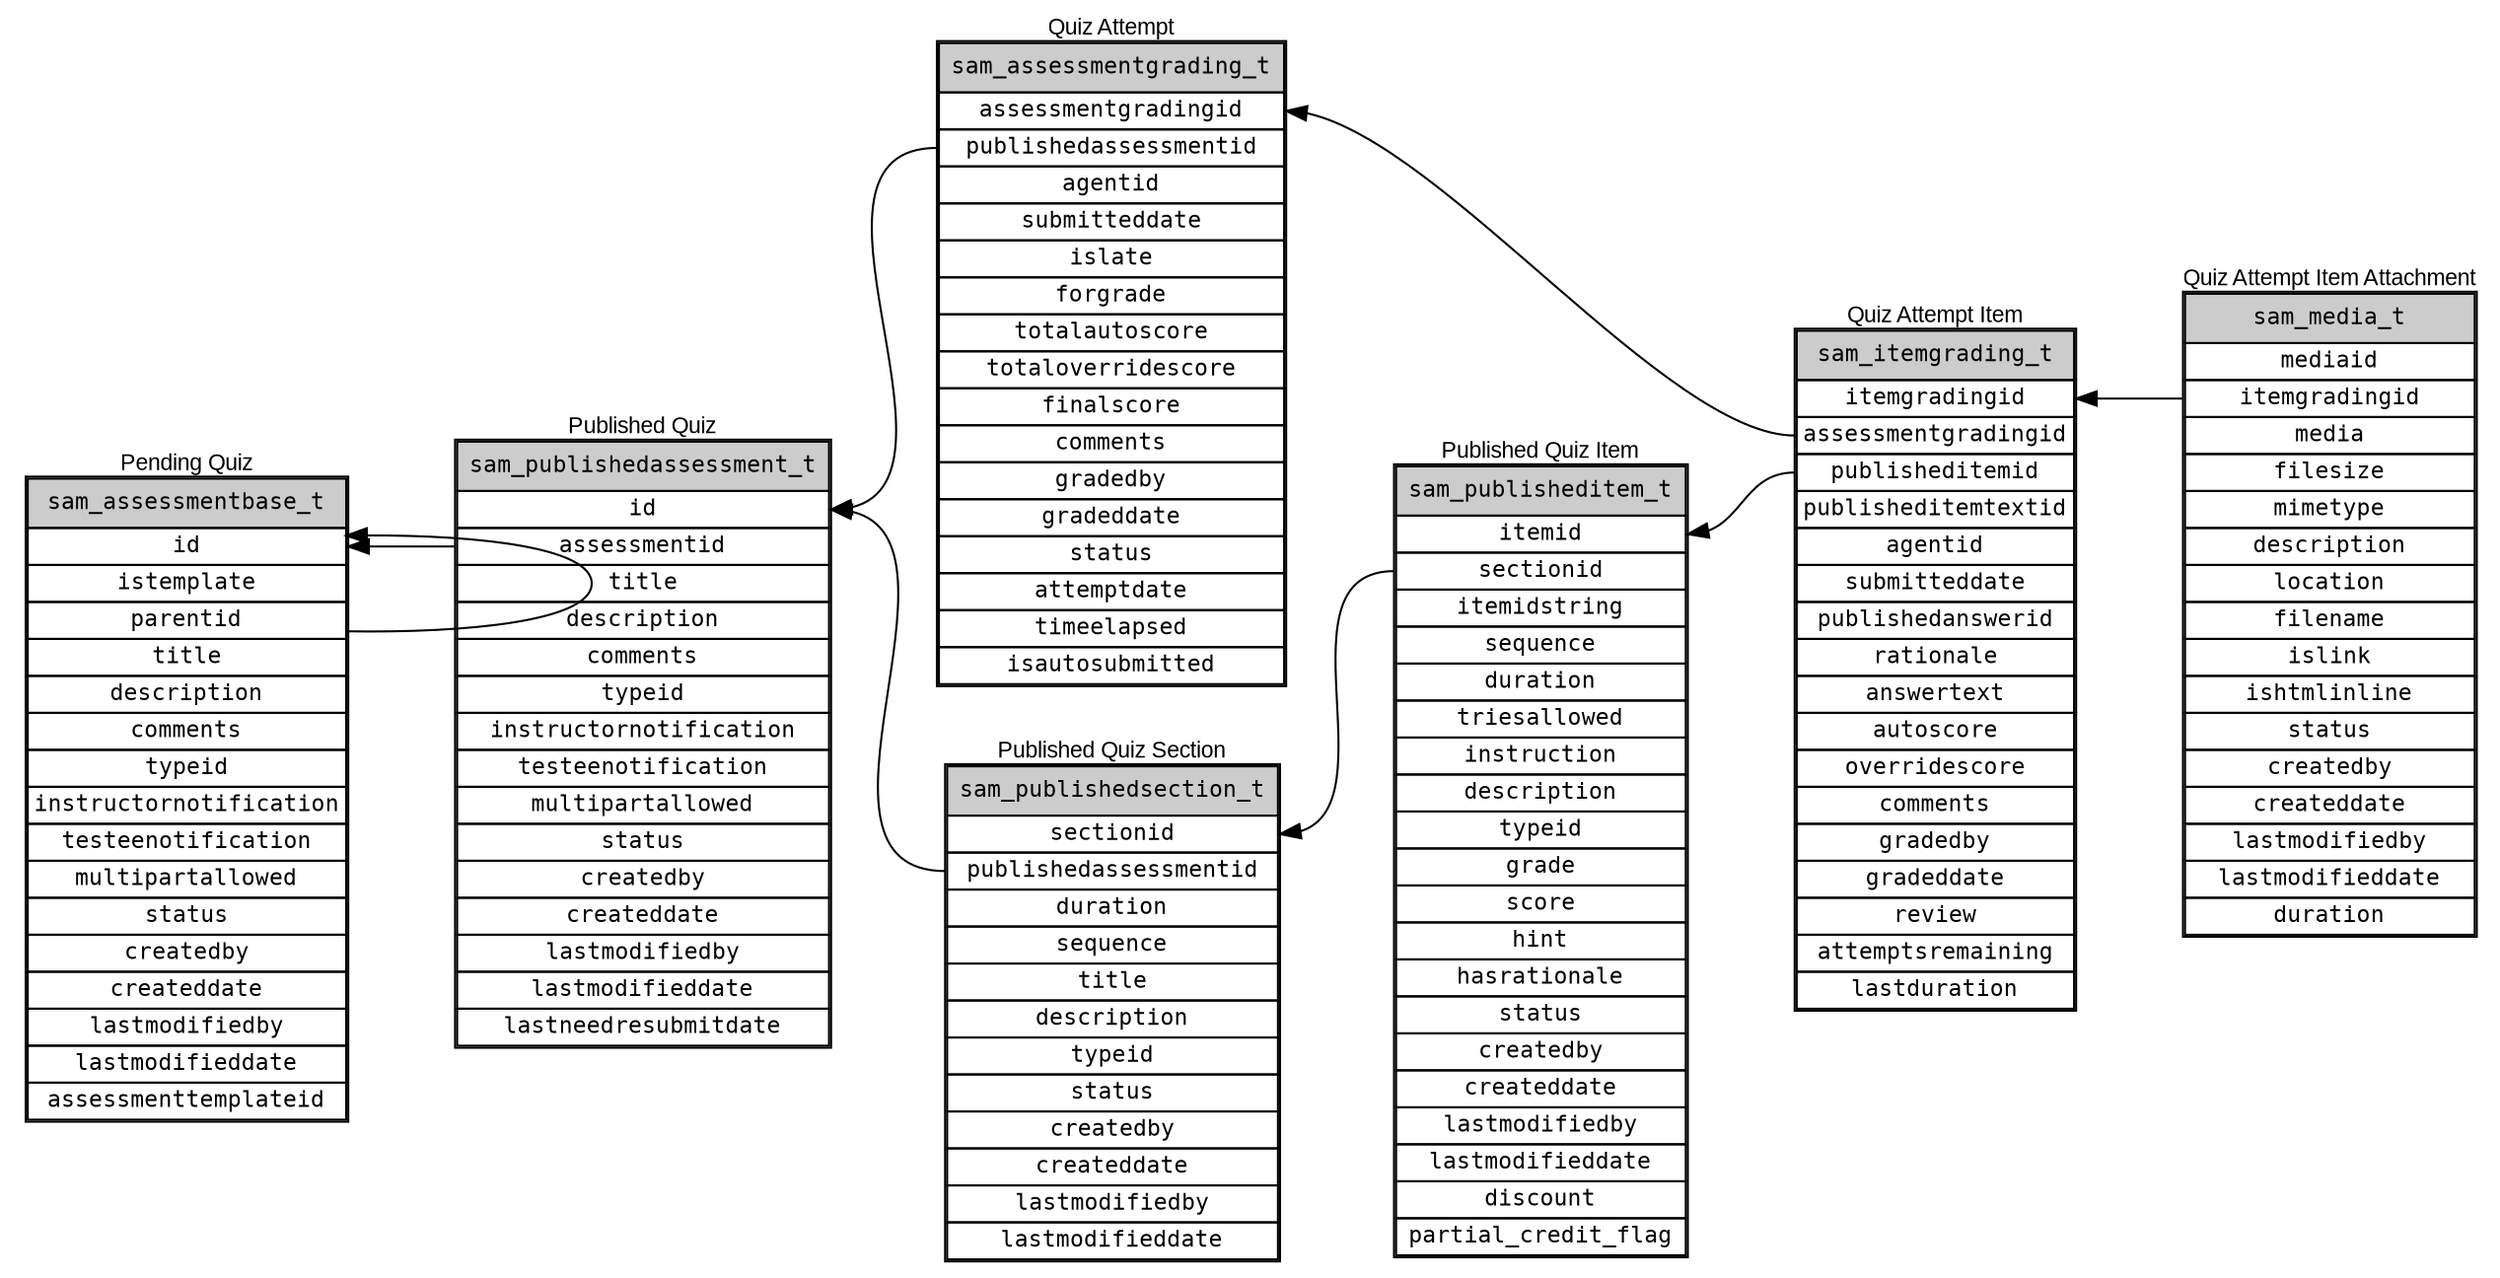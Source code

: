 digraph sam {
  graph [
    rankdir = "RL"
  ];

  node [
    shape = plaintext
    fontname = mono
    fontsize = 11
  ];

  "sam_assessmentbase_t" [
    label = <<table cellpadding="0" cellspacing="0" border="0"><tr><td><font face="Arial">Pending Quiz</font></td></tr><tr><td><table cellspacing="0"><tr><td bgcolor="gray80" cellpadding="5">sam_assessmentbase_t</td></tr><tr><td port="pk">id</td></tr><tr><td>istemplate</td></tr><tr><td port="parentid">parentid</td></tr><tr><td>title</td></tr><tr><td>description</td></tr><tr><td>comments</td></tr><tr><td>typeid</td></tr><tr><td>instructornotification</td></tr><tr><td>testeenotification</td></tr><tr><td>multipartallowed</td></tr><tr><td>status</td></tr><tr><td port="createdby">createdby</td></tr><tr><td>createddate</td></tr><tr><td port="lastmodifiedby">lastmodifiedby</td></tr><tr><td>lastmodifieddate</td></tr><tr><td>assessmenttemplateid</td></tr></table></td></tr></table>>
  ]

  "sam_publishedassessment_t" [
    label = <<table cellpadding="0" cellspacing="0" border="0"><tr><td><font face="Arial">Published Quiz</font></td></tr><tr><td><table cellspacing="0"><tr><td bgcolor="gray80" cellpadding="5">sam_publishedassessment_t</td></tr><tr><td port="pk">id</td></tr><tr><td port="assessmentid">assessmentid</td></tr><tr><td>title</td></tr><tr><td>description</td></tr><tr><td>comments</td></tr><tr><td>typeid</td></tr><tr><td>instructornotification</td></tr><tr><td>testeenotification</td></tr><tr><td>multipartallowed</td></tr><tr><td>status</td></tr><tr><td port="createdby">createdby</td></tr><tr><td>createddate</td></tr><tr><td port="lastmodifiedby">lastmodifiedby</td></tr><tr><td>lastmodifieddate</td></tr><tr><td>lastneedresubmitdate</td></tr></table></td></tr></table>>
  ]

  "sam_publishedsection_t" [
    label = <<table cellpadding="0" cellspacing="0" border="0"><tr><td><font face="Arial">Published Quiz Section</font></td></tr><tr><td><table cellspacing="0"><tr><td bgcolor="gray80" cellpadding="5">sam_publishedsection_t</td></tr><tr><td port="pk">sectionid</td></tr><tr><td port="publishedassessmentid">publishedassessmentid</td></tr><tr><td>duration</td></tr><tr><td>sequence</td></tr><tr><td>title</td></tr><tr><td>description</td></tr><tr><td>typeid</td></tr><tr><td>status</td></tr><tr><td port="createdby">createdby</td></tr><tr><td>createddate</td></tr><tr><td port="lastmodifiedby">lastmodifiedby</td></tr><tr><td>lastmodifieddate</td></tr></table></td></tr></table>>
  ]

  "sam_publisheditem_t" [
    label = <<table cellpadding="0" cellspacing="0" border="0"><tr><td><font face="Arial">Published Quiz Item</font></td></tr><tr><td><table cellspacing="0"><tr><td bgcolor="gray80" cellpadding="5">sam_publisheditem_t</td></tr><tr><td port="pk">itemid</td></tr><tr><td port="sectionid">sectionid</td></tr><tr><td>itemidstring</td></tr><tr><td>sequence</td></tr><tr><td>duration</td></tr><tr><td>triesallowed</td></tr><tr><td>instruction</td></tr><tr><td>description</td></tr><tr><td>typeid</td></tr><tr><td>grade</td></tr><tr><td>score</td></tr><tr><td>hint</td></tr><tr><td>hasrationale</td></tr><tr><td>status</td></tr><tr><td port="createdby">createdby</td></tr><tr><td>createddate</td></tr><tr><td port="lastmodifiedby">lastmodifiedby</td></tr><tr><td>lastmodifieddate</td></tr><tr><td>discount</td></tr><tr><td>partial_credit_flag</td></tr></table></td></tr></table>>
  ]

  "sam_assessmentgrading_t" [
    label = <<table cellpadding="0" cellspacing="0" border="0"><tr><td><font face="Arial">Quiz Attempt</font></td></tr><tr><td><table cellspacing="0"><tr><td bgcolor="gray80" cellpadding="5">sam_assessmentgrading_t</td></tr><tr><td port="pk">assessmentgradingid</td></tr><tr><td port="publishedassessmentid">publishedassessmentid</td></tr><tr><td port="agentid">agentid</td></tr><tr><td>submitteddate</td></tr><tr><td>islate</td></tr><tr><td>forgrade</td></tr><tr><td>totalautoscore</td></tr><tr><td>totaloverridescore</td></tr><tr><td>finalscore</td></tr><tr><td>comments</td></tr><tr><td port="gradedby">gradedby</td></tr><tr><td>gradeddate</td></tr><tr><td>status</td></tr><tr><td>attemptdate</td></tr><tr><td>timeelapsed</td></tr><tr><td>isautosubmitted</td></tr></table></td></tr></table>>
  ]

  "sam_itemgrading_t" [
    label = <<table cellpadding="0" cellspacing="0" border="0"><tr><td><font face="Arial">Quiz Attempt Item</font></td></tr><tr><td><table cellspacing="0"><tr><td bgcolor="gray80" cellpadding="5">sam_itemgrading_t</td></tr><tr><td port="pk">itemgradingid</td></tr><tr><td port="assessmentgradingid">assessmentgradingid</td></tr><tr><td port="publisheditemid">publisheditemid</td></tr><tr><td port="publisheditemtextid">publisheditemtextid</td></tr><tr><td port="agentid">agentid</td></tr><tr><td>submitteddate</td></tr><tr><td port="publishedanswerid">publishedanswerid</td></tr><tr><td>rationale</td></tr><tr><td>answertext</td></tr><tr><td>autoscore</td></tr><tr><td>overridescore</td></tr><tr><td>comments</td></tr><tr><td port="gradedby">gradedby</td></tr><tr><td>gradeddate</td></tr><tr><td>review</td></tr><tr><td>attemptsremaining</td></tr><tr><td>lastduration</td></tr></table></td></tr></table>>
  ]

  "sam_media_t" [
    label = <<table cellpadding="0" cellspacing="0" border="0"><tr><td><font face="Arial">Quiz Attempt Item Attachment</font></td></tr><tr><td><table cellspacing="0"><tr><td bgcolor="gray80" cellpadding="5">sam_media_t</td></tr><tr><td port="pk">mediaid</td></tr><tr><td port="itemgradingid">itemgradingid</td></tr><tr><td>media</td></tr><tr><td>filesize</td></tr><tr><td>mimetype</td></tr><tr><td>description</td></tr><tr><td>location</td></tr><tr><td>filename</td></tr><tr><td>islink</td></tr><tr><td>ishtmlinline</td></tr><tr><td>status</td></tr><tr><td port="createdby">createdby</td></tr><tr><td>createddate</td></tr><tr><td port="lastmodifiedby">lastmodifiedby</td></tr><tr><td>lastmodifieddate</td></tr><tr><td>duration</td></tr></table></td></tr></table>>
  ]

  sam_assessmentbase_t:parentid -> sam_assessmentbase_t:pk;
  sam_publishedassessment_t:assessmentid -> sam_assessmentbase_t:pk;
  sam_publishedsection_t:publishedassessmentid -> sam_publishedassessment_t:pk;
  sam_publisheditem_t:sectionid -> sam_publishedsection_t:pk;
  sam_assessmentgrading_t:publishedassessmentid -> sam_publishedassessment_t:pk;
  sam_itemgrading_t:assessmentgradingid -> sam_assessmentgrading_t:pk;
  sam_itemgrading_t:publisheditemid -> sam_publisheditem_t:pk;
  sam_media_t:itemgradingid -> sam_itemgrading_t:pk;
}
